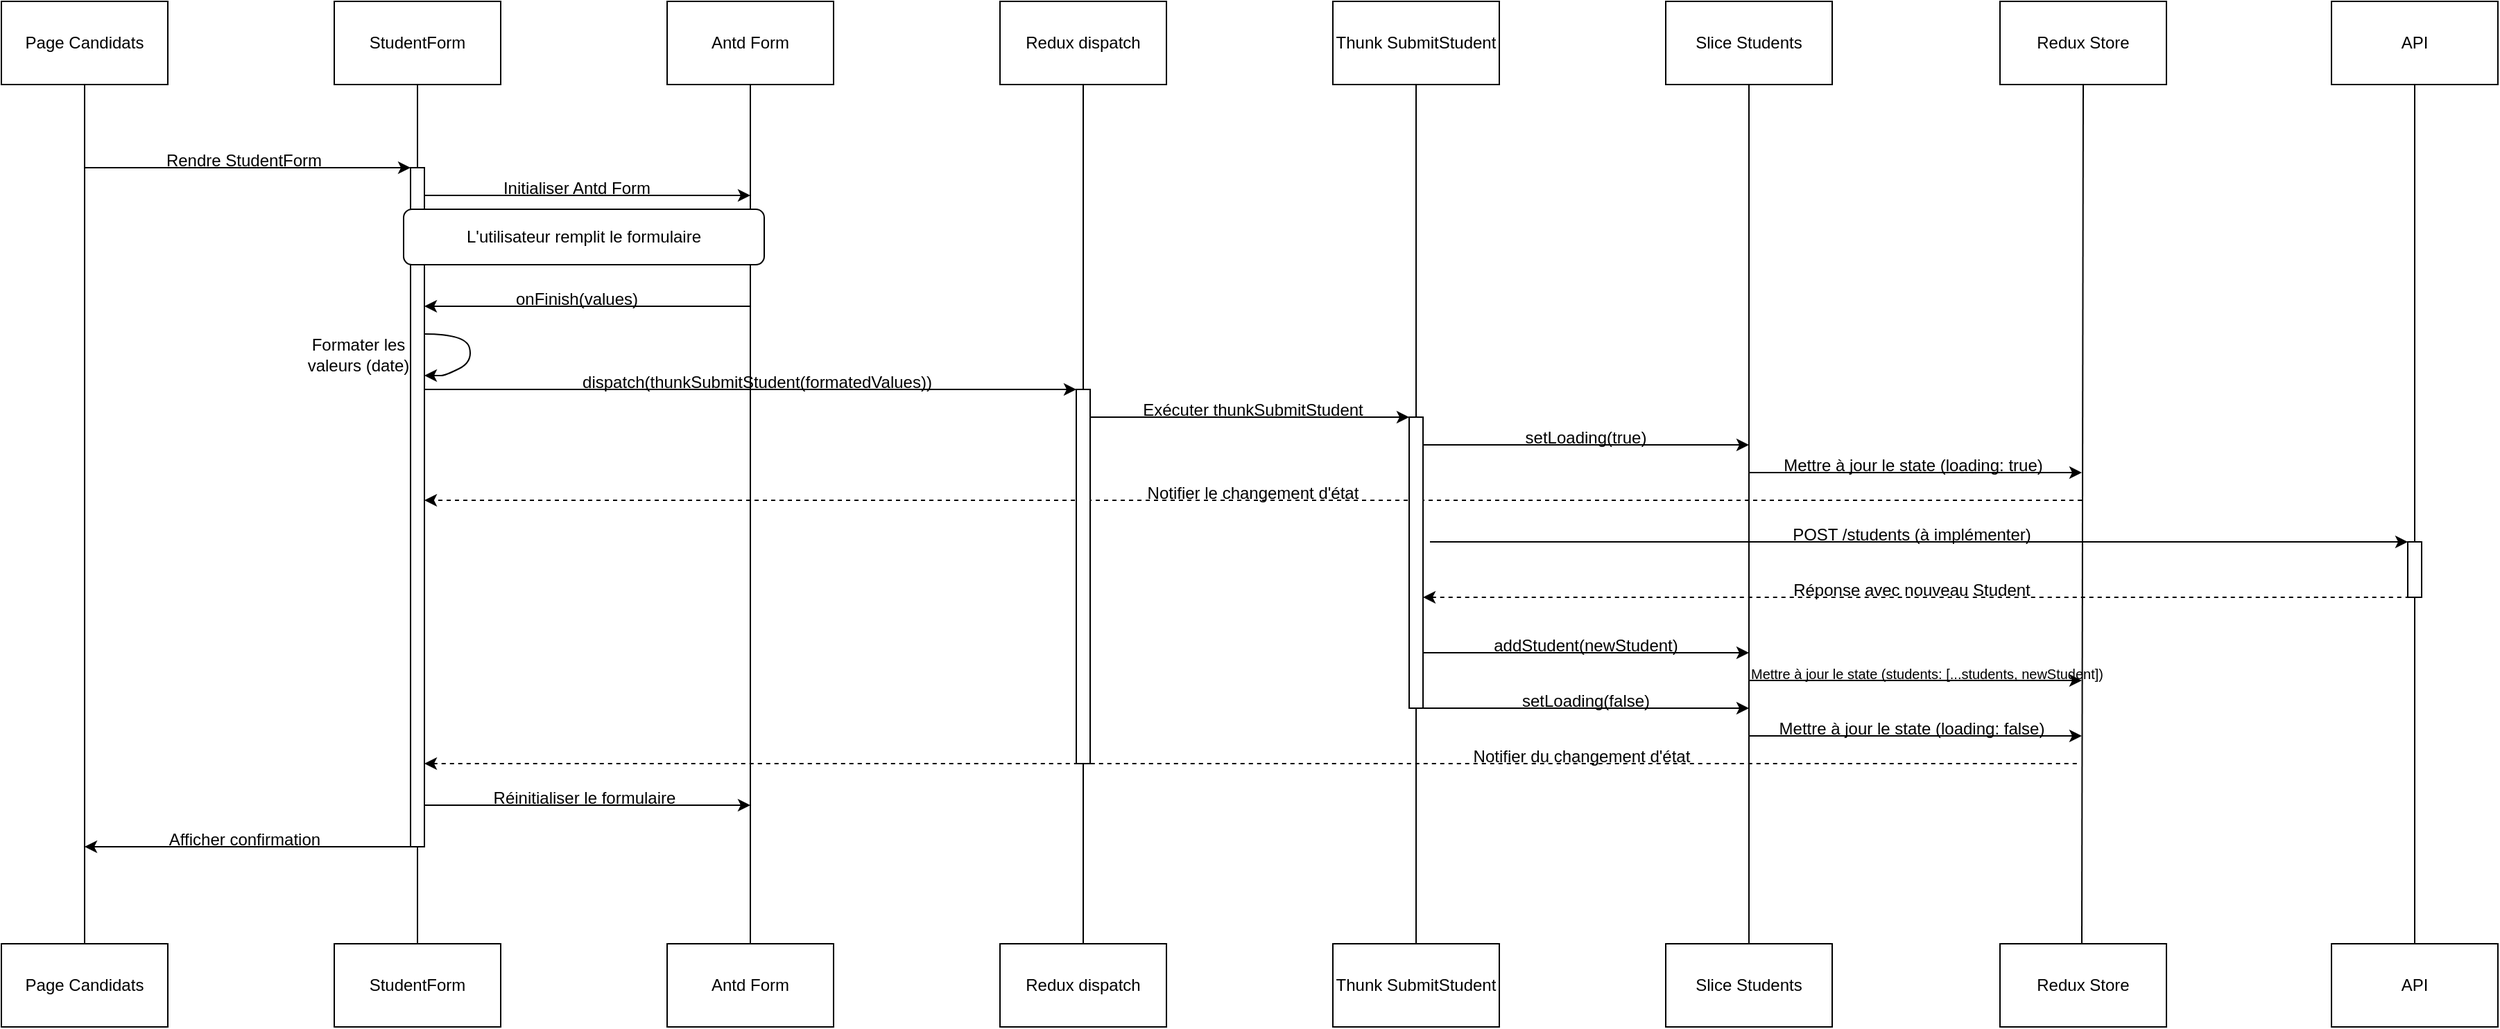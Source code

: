 <mxfile version="25.0.3">
  <diagram name="Page-1" id="QsumkzF6a3SeeSqav9p3">
    <mxGraphModel dx="1687" dy="868" grid="1" gridSize="10" guides="1" tooltips="1" connect="1" arrows="1" fold="1" page="1" pageScale="1" pageWidth="827" pageHeight="1169" math="0" shadow="0">
      <root>
        <mxCell id="0" />
        <mxCell id="1" parent="0" />
        <mxCell id="35pz6bdl6bLjicAnROQw-46" value="" style="endArrow=classic;html=1;rounded=0;" edge="1" parent="1" target="35pz6bdl6bLjicAnROQw-47">
          <mxGeometry width="50" height="50" relative="1" as="geometry">
            <mxPoint x="1070" y="430" as="sourcePoint" />
            <mxPoint x="1770" y="430" as="targetPoint" />
          </mxGeometry>
        </mxCell>
        <mxCell id="35pz6bdl6bLjicAnROQw-44" value="" style="endArrow=classic;html=1;rounded=0;dashed=1;" edge="1" parent="1" target="35pz6bdl6bLjicAnROQw-24">
          <mxGeometry width="50" height="50" relative="1" as="geometry">
            <mxPoint x="1540" y="400" as="sourcePoint" />
            <mxPoint x="1030" y="340" as="targetPoint" />
          </mxGeometry>
        </mxCell>
        <mxCell id="35pz6bdl6bLjicAnROQw-2" value="Page Candidats" style="rounded=0;whiteSpace=wrap;html=1;" vertex="1" parent="1">
          <mxGeometry x="40" y="40" width="120" height="60" as="geometry" />
        </mxCell>
        <mxCell id="35pz6bdl6bLjicAnROQw-3" value="" style="endArrow=none;html=1;rounded=0;entryX=0.5;entryY=1;entryDx=0;entryDy=0;" edge="1" parent="1" target="35pz6bdl6bLjicAnROQw-2">
          <mxGeometry width="50" height="50" relative="1" as="geometry">
            <mxPoint x="100" y="720" as="sourcePoint" />
            <mxPoint x="160" y="210" as="targetPoint" />
          </mxGeometry>
        </mxCell>
        <mxCell id="35pz6bdl6bLjicAnROQw-4" value="StudentForm" style="rounded=0;whiteSpace=wrap;html=1;" vertex="1" parent="1">
          <mxGeometry x="280" y="40" width="120" height="60" as="geometry" />
        </mxCell>
        <mxCell id="35pz6bdl6bLjicAnROQw-5" value="" style="endArrow=none;html=1;rounded=0;entryX=0.5;entryY=1;entryDx=0;entryDy=0;" edge="1" parent="1" target="35pz6bdl6bLjicAnROQw-4" source="35pz6bdl6bLjicAnROQw-24">
          <mxGeometry width="50" height="50" relative="1" as="geometry">
            <mxPoint x="340" y="550" as="sourcePoint" />
            <mxPoint x="400" y="210" as="targetPoint" />
          </mxGeometry>
        </mxCell>
        <mxCell id="35pz6bdl6bLjicAnROQw-7" value="Redux dispatch" style="rounded=0;whiteSpace=wrap;html=1;" vertex="1" parent="1">
          <mxGeometry x="760" y="40" width="120" height="60" as="geometry" />
        </mxCell>
        <mxCell id="35pz6bdl6bLjicAnROQw-8" value="" style="endArrow=none;html=1;rounded=0;entryX=0.5;entryY=1;entryDx=0;entryDy=0;" edge="1" parent="1" target="35pz6bdl6bLjicAnROQw-7" source="35pz6bdl6bLjicAnROQw-32">
          <mxGeometry width="50" height="50" relative="1" as="geometry">
            <mxPoint x="820" y="550" as="sourcePoint" />
            <mxPoint x="880" y="210" as="targetPoint" />
          </mxGeometry>
        </mxCell>
        <mxCell id="35pz6bdl6bLjicAnROQw-9" value="Thunk SubmitS&lt;span style=&quot;background-color: initial;&quot;&gt;tudent&lt;/span&gt;" style="rounded=0;whiteSpace=wrap;html=1;" vertex="1" parent="1">
          <mxGeometry x="1000" y="40" width="120" height="60" as="geometry" />
        </mxCell>
        <mxCell id="35pz6bdl6bLjicAnROQw-10" value="" style="endArrow=none;html=1;rounded=0;entryX=0.5;entryY=1;entryDx=0;entryDy=0;" edge="1" parent="1" target="35pz6bdl6bLjicAnROQw-9" source="35pz6bdl6bLjicAnROQw-37">
          <mxGeometry width="50" height="50" relative="1" as="geometry">
            <mxPoint x="1060" y="550" as="sourcePoint" />
            <mxPoint x="1120" y="210" as="targetPoint" />
          </mxGeometry>
        </mxCell>
        <mxCell id="35pz6bdl6bLjicAnROQw-11" value="Slice Students" style="rounded=0;whiteSpace=wrap;html=1;" vertex="1" parent="1">
          <mxGeometry x="1240" y="40" width="120" height="60" as="geometry" />
        </mxCell>
        <mxCell id="35pz6bdl6bLjicAnROQw-12" value="" style="endArrow=none;html=1;rounded=0;entryX=0.5;entryY=1;entryDx=0;entryDy=0;" edge="1" parent="1" target="35pz6bdl6bLjicAnROQw-11">
          <mxGeometry width="50" height="50" relative="1" as="geometry">
            <mxPoint x="1300" y="720" as="sourcePoint" />
            <mxPoint x="1360" y="210" as="targetPoint" />
          </mxGeometry>
        </mxCell>
        <mxCell id="35pz6bdl6bLjicAnROQw-13" value="Redux Store" style="rounded=0;whiteSpace=wrap;html=1;" vertex="1" parent="1">
          <mxGeometry x="1481" y="40" width="120" height="60" as="geometry" />
        </mxCell>
        <mxCell id="35pz6bdl6bLjicAnROQw-14" value="" style="endArrow=none;html=1;rounded=0;entryX=0.5;entryY=1;entryDx=0;entryDy=0;" edge="1" parent="1" target="35pz6bdl6bLjicAnROQw-13">
          <mxGeometry width="50" height="50" relative="1" as="geometry">
            <mxPoint x="1540" y="720" as="sourcePoint" />
            <mxPoint x="1601" y="210" as="targetPoint" />
          </mxGeometry>
        </mxCell>
        <mxCell id="35pz6bdl6bLjicAnROQw-16" value="Antd Form" style="rounded=0;whiteSpace=wrap;html=1;" vertex="1" parent="1">
          <mxGeometry x="520" y="40" width="120" height="60" as="geometry" />
        </mxCell>
        <mxCell id="35pz6bdl6bLjicAnROQw-17" value="" style="endArrow=none;html=1;rounded=0;entryX=0.5;entryY=1;entryDx=0;entryDy=0;" edge="1" parent="1" target="35pz6bdl6bLjicAnROQw-16">
          <mxGeometry width="50" height="50" relative="1" as="geometry">
            <mxPoint x="580" y="720" as="sourcePoint" />
            <mxPoint x="640" y="210" as="targetPoint" />
          </mxGeometry>
        </mxCell>
        <mxCell id="35pz6bdl6bLjicAnROQw-18" value="API" style="rounded=0;whiteSpace=wrap;html=1;" vertex="1" parent="1">
          <mxGeometry x="1720" y="40" width="120" height="60" as="geometry" />
        </mxCell>
        <mxCell id="35pz6bdl6bLjicAnROQw-19" value="" style="endArrow=none;html=1;rounded=0;entryX=0.5;entryY=1;entryDx=0;entryDy=0;" edge="1" parent="1" target="35pz6bdl6bLjicAnROQw-18">
          <mxGeometry width="50" height="50" relative="1" as="geometry">
            <mxPoint x="1780" y="720" as="sourcePoint" />
            <mxPoint x="1840" y="210" as="targetPoint" />
          </mxGeometry>
        </mxCell>
        <mxCell id="35pz6bdl6bLjicAnROQw-20" value="" style="endArrow=classic;html=1;rounded=0;" edge="1" parent="1" target="35pz6bdl6bLjicAnROQw-24">
          <mxGeometry width="50" height="50" relative="1" as="geometry">
            <mxPoint x="100" y="160" as="sourcePoint" />
            <mxPoint x="330" y="160" as="targetPoint" />
          </mxGeometry>
        </mxCell>
        <mxCell id="35pz6bdl6bLjicAnROQw-21" value="Rendre StudentForm" style="text;html=1;align=center;verticalAlign=middle;whiteSpace=wrap;rounded=0;" vertex="1" parent="1">
          <mxGeometry x="150" y="140" width="130" height="30" as="geometry" />
        </mxCell>
        <mxCell id="35pz6bdl6bLjicAnROQw-22" value="" style="endArrow=classic;html=1;rounded=0;" edge="1" parent="1">
          <mxGeometry width="50" height="50" relative="1" as="geometry">
            <mxPoint x="340" y="180" as="sourcePoint" />
            <mxPoint x="580" y="180" as="targetPoint" />
          </mxGeometry>
        </mxCell>
        <mxCell id="35pz6bdl6bLjicAnROQw-23" value="Initialiser Antd Form" style="text;html=1;align=center;verticalAlign=middle;whiteSpace=wrap;rounded=0;" vertex="1" parent="1">
          <mxGeometry x="390" y="160" width="130" height="30" as="geometry" />
        </mxCell>
        <mxCell id="35pz6bdl6bLjicAnROQw-25" value="" style="endArrow=none;html=1;rounded=0;entryX=0.5;entryY=1;entryDx=0;entryDy=0;" edge="1" parent="1" target="35pz6bdl6bLjicAnROQw-24">
          <mxGeometry width="50" height="50" relative="1" as="geometry">
            <mxPoint x="340" y="720" as="sourcePoint" />
            <mxPoint x="340" y="100" as="targetPoint" />
          </mxGeometry>
        </mxCell>
        <mxCell id="35pz6bdl6bLjicAnROQw-24" value="" style="html=1;points=[[0,0,0,0,5],[0,1,0,0,-5],[1,0,0,0,5],[1,1,0,0,-5]];perimeter=orthogonalPerimeter;outlineConnect=0;targetShapes=umlLifeline;portConstraint=eastwest;newEdgeStyle={&quot;curved&quot;:0,&quot;rounded&quot;:0};" vertex="1" parent="1">
          <mxGeometry x="335" y="160" width="10" height="490" as="geometry" />
        </mxCell>
        <mxCell id="35pz6bdl6bLjicAnROQw-26" value="L&#39;utilisateur remplit le formulaire" style="rounded=1;whiteSpace=wrap;html=1;" vertex="1" parent="1">
          <mxGeometry x="330" y="190" width="260" height="40" as="geometry" />
        </mxCell>
        <mxCell id="35pz6bdl6bLjicAnROQw-27" value="" style="endArrow=classic;html=1;rounded=0;" edge="1" parent="1" target="35pz6bdl6bLjicAnROQw-24">
          <mxGeometry width="50" height="50" relative="1" as="geometry">
            <mxPoint x="580" y="260" as="sourcePoint" />
            <mxPoint x="400" y="340" as="targetPoint" />
          </mxGeometry>
        </mxCell>
        <mxCell id="35pz6bdl6bLjicAnROQw-28" value="onFinish(values)" style="text;html=1;align=center;verticalAlign=middle;whiteSpace=wrap;rounded=0;" vertex="1" parent="1">
          <mxGeometry x="390" y="240" width="130" height="30" as="geometry" />
        </mxCell>
        <mxCell id="35pz6bdl6bLjicAnROQw-29" value="Formater les valeurs (date)" style="text;html=1;align=center;verticalAlign=middle;whiteSpace=wrap;rounded=0;" vertex="1" parent="1">
          <mxGeometry x="250" y="280" width="95" height="30" as="geometry" />
        </mxCell>
        <mxCell id="35pz6bdl6bLjicAnROQw-30" value="" style="curved=1;endArrow=classic;html=1;rounded=0;" edge="1" parent="1">
          <mxGeometry width="50" height="50" relative="1" as="geometry">
            <mxPoint x="345" y="280" as="sourcePoint" />
            <mxPoint x="345" y="310" as="targetPoint" />
            <Array as="points">
              <mxPoint x="375" y="280" />
              <mxPoint x="380" y="300" />
              <mxPoint x="360" y="310" />
              <mxPoint x="354" y="310" />
            </Array>
          </mxGeometry>
        </mxCell>
        <mxCell id="35pz6bdl6bLjicAnROQw-31" value="" style="endArrow=classic;html=1;rounded=0;" edge="1" parent="1" target="35pz6bdl6bLjicAnROQw-32">
          <mxGeometry width="50" height="50" relative="1" as="geometry">
            <mxPoint x="345" y="320" as="sourcePoint" />
            <mxPoint x="810" y="320" as="targetPoint" />
          </mxGeometry>
        </mxCell>
        <mxCell id="35pz6bdl6bLjicAnROQw-33" value="" style="endArrow=none;html=1;rounded=0;entryX=0.5;entryY=1;entryDx=0;entryDy=0;" edge="1" parent="1" target="35pz6bdl6bLjicAnROQw-32">
          <mxGeometry width="50" height="50" relative="1" as="geometry">
            <mxPoint x="820" y="720" as="sourcePoint" />
            <mxPoint x="820" y="100" as="targetPoint" />
          </mxGeometry>
        </mxCell>
        <mxCell id="35pz6bdl6bLjicAnROQw-32" value="" style="html=1;points=[[0,0,0,0,5],[0,1,0,0,-5],[1,0,0,0,5],[1,1,0,0,-5]];perimeter=orthogonalPerimeter;outlineConnect=0;targetShapes=umlLifeline;portConstraint=eastwest;newEdgeStyle={&quot;curved&quot;:0,&quot;rounded&quot;:0};" vertex="1" parent="1">
          <mxGeometry x="815" y="320" width="10" height="270" as="geometry" />
        </mxCell>
        <mxCell id="35pz6bdl6bLjicAnROQw-34" value="dispatch(thunkSubmitStudent(formatedValues))" style="text;html=1;align=center;verticalAlign=middle;whiteSpace=wrap;rounded=0;" vertex="1" parent="1">
          <mxGeometry x="520" y="300" width="130" height="30" as="geometry" />
        </mxCell>
        <mxCell id="35pz6bdl6bLjicAnROQw-35" value="" style="endArrow=classic;html=1;rounded=0;" edge="1" parent="1" target="35pz6bdl6bLjicAnROQw-37">
          <mxGeometry width="50" height="50" relative="1" as="geometry">
            <mxPoint x="825" y="340" as="sourcePoint" />
            <mxPoint x="1050" y="340" as="targetPoint" />
          </mxGeometry>
        </mxCell>
        <mxCell id="35pz6bdl6bLjicAnROQw-36" value="Exécuter thunkSubmitStudent" style="text;html=1;align=center;verticalAlign=middle;whiteSpace=wrap;rounded=0;" vertex="1" parent="1">
          <mxGeometry x="860" y="320" width="165" height="30" as="geometry" />
        </mxCell>
        <mxCell id="35pz6bdl6bLjicAnROQw-38" value="" style="endArrow=none;html=1;rounded=0;entryX=0.5;entryY=1;entryDx=0;entryDy=0;" edge="1" parent="1" target="35pz6bdl6bLjicAnROQw-37">
          <mxGeometry width="50" height="50" relative="1" as="geometry">
            <mxPoint x="1060" y="720" as="sourcePoint" />
            <mxPoint x="1060" y="100" as="targetPoint" />
          </mxGeometry>
        </mxCell>
        <mxCell id="35pz6bdl6bLjicAnROQw-37" value="" style="html=1;points=[[0,0,0,0,5],[0,1,0,0,-5],[1,0,0,0,5],[1,1,0,0,-5]];perimeter=orthogonalPerimeter;outlineConnect=0;targetShapes=umlLifeline;portConstraint=eastwest;newEdgeStyle={&quot;curved&quot;:0,&quot;rounded&quot;:0};" vertex="1" parent="1">
          <mxGeometry x="1055" y="340" width="10" height="210" as="geometry" />
        </mxCell>
        <mxCell id="35pz6bdl6bLjicAnROQw-40" value="" style="endArrow=classic;html=1;rounded=0;" edge="1" parent="1">
          <mxGeometry width="50" height="50" relative="1" as="geometry">
            <mxPoint x="1065" y="360" as="sourcePoint" />
            <mxPoint x="1300" y="360" as="targetPoint" />
          </mxGeometry>
        </mxCell>
        <mxCell id="35pz6bdl6bLjicAnROQw-41" value="setLoading(true)" style="text;html=1;align=center;verticalAlign=middle;whiteSpace=wrap;rounded=0;" vertex="1" parent="1">
          <mxGeometry x="1100" y="340" width="165" height="30" as="geometry" />
        </mxCell>
        <mxCell id="35pz6bdl6bLjicAnROQw-42" value="" style="endArrow=classic;html=1;rounded=0;" edge="1" parent="1">
          <mxGeometry width="50" height="50" relative="1" as="geometry">
            <mxPoint x="1300" y="380" as="sourcePoint" />
            <mxPoint x="1540" y="380" as="targetPoint" />
          </mxGeometry>
        </mxCell>
        <mxCell id="35pz6bdl6bLjicAnROQw-43" value="Mettre à jour le state (loading: true)" style="text;html=1;align=center;verticalAlign=middle;whiteSpace=wrap;rounded=0;" vertex="1" parent="1">
          <mxGeometry x="1311.25" y="360" width="215" height="30" as="geometry" />
        </mxCell>
        <mxCell id="35pz6bdl6bLjicAnROQw-45" value="Notifier le changement d&#39;état" style="text;html=1;align=center;verticalAlign=middle;whiteSpace=wrap;rounded=0;" vertex="1" parent="1">
          <mxGeometry x="860" y="380" width="165" height="30" as="geometry" />
        </mxCell>
        <mxCell id="35pz6bdl6bLjicAnROQw-47" value="" style="html=1;points=[[0,0,0,0,5],[0,1,0,0,-5],[1,0,0,0,5],[1,1,0,0,-5]];perimeter=orthogonalPerimeter;outlineConnect=0;targetShapes=umlLifeline;portConstraint=eastwest;newEdgeStyle={&quot;curved&quot;:0,&quot;rounded&quot;:0};" vertex="1" parent="1">
          <mxGeometry x="1775" y="430" width="10" height="40" as="geometry" />
        </mxCell>
        <mxCell id="35pz6bdl6bLjicAnROQw-48" value="POST /students (à implémenter)" style="text;html=1;align=center;verticalAlign=middle;whiteSpace=wrap;rounded=0;" vertex="1" parent="1">
          <mxGeometry x="1311.25" y="410" width="212.5" height="30" as="geometry" />
        </mxCell>
        <mxCell id="35pz6bdl6bLjicAnROQw-50" value="" style="endArrow=none;html=1;rounded=0;dashed=1;endFill=0;startArrow=classic;startFill=1;" edge="1" parent="1" source="35pz6bdl6bLjicAnROQw-37">
          <mxGeometry width="50" height="50" relative="1" as="geometry">
            <mxPoint x="1070" y="470" as="sourcePoint" />
            <mxPoint x="1777" y="470" as="targetPoint" />
          </mxGeometry>
        </mxCell>
        <mxCell id="35pz6bdl6bLjicAnROQw-51" value="Réponse avec nouveau Student" style="text;html=1;align=center;verticalAlign=middle;whiteSpace=wrap;rounded=0;" vertex="1" parent="1">
          <mxGeometry x="1311.25" y="450" width="212.5" height="30" as="geometry" />
        </mxCell>
        <mxCell id="35pz6bdl6bLjicAnROQw-52" value="" style="endArrow=classic;html=1;rounded=0;" edge="1" parent="1">
          <mxGeometry width="50" height="50" relative="1" as="geometry">
            <mxPoint x="1065" y="510" as="sourcePoint" />
            <mxPoint x="1300" y="510" as="targetPoint" />
          </mxGeometry>
        </mxCell>
        <mxCell id="35pz6bdl6bLjicAnROQw-53" value="addStudent(newStudent)" style="text;html=1;align=center;verticalAlign=middle;whiteSpace=wrap;rounded=0;" vertex="1" parent="1">
          <mxGeometry x="1100" y="490" width="165" height="30" as="geometry" />
        </mxCell>
        <mxCell id="35pz6bdl6bLjicAnROQw-55" value="" style="endArrow=classic;html=1;rounded=0;" edge="1" parent="1">
          <mxGeometry width="50" height="50" relative="1" as="geometry">
            <mxPoint x="1300" y="530" as="sourcePoint" />
            <mxPoint x="1540" y="530" as="targetPoint" />
          </mxGeometry>
        </mxCell>
        <mxCell id="35pz6bdl6bLjicAnROQw-56" value="&lt;font style=&quot;font-size: 10px;&quot;&gt;Mettre à jour le state (students: [...students, newStudent])&lt;/font&gt;" style="text;html=1;align=center;verticalAlign=middle;whiteSpace=wrap;rounded=0;" vertex="1" parent="1">
          <mxGeometry x="1256" y="510" width="345" height="30" as="geometry" />
        </mxCell>
        <mxCell id="35pz6bdl6bLjicAnROQw-60" value="" style="endArrow=classic;html=1;rounded=0;" edge="1" parent="1">
          <mxGeometry width="50" height="50" relative="1" as="geometry">
            <mxPoint x="1065" y="550" as="sourcePoint" />
            <mxPoint x="1300" y="550" as="targetPoint" />
          </mxGeometry>
        </mxCell>
        <mxCell id="35pz6bdl6bLjicAnROQw-61" value="setLoading(false)" style="text;html=1;align=center;verticalAlign=middle;whiteSpace=wrap;rounded=0;" vertex="1" parent="1">
          <mxGeometry x="1100" y="530" width="165" height="30" as="geometry" />
        </mxCell>
        <mxCell id="35pz6bdl6bLjicAnROQw-62" value="" style="endArrow=classic;html=1;rounded=0;" edge="1" parent="1">
          <mxGeometry width="50" height="50" relative="1" as="geometry">
            <mxPoint x="1300" y="570" as="sourcePoint" />
            <mxPoint x="1540" y="570" as="targetPoint" />
          </mxGeometry>
        </mxCell>
        <mxCell id="35pz6bdl6bLjicAnROQw-63" value="Mettre à jour le state (loading: false)" style="text;html=1;align=center;verticalAlign=middle;whiteSpace=wrap;rounded=0;" vertex="1" parent="1">
          <mxGeometry x="1310" y="550" width="215" height="30" as="geometry" />
        </mxCell>
        <mxCell id="35pz6bdl6bLjicAnROQw-65" value="" style="endArrow=none;html=1;rounded=0;dashed=1;endFill=0;startArrow=classic;startFill=1;" edge="1" parent="1" source="35pz6bdl6bLjicAnROQw-24">
          <mxGeometry width="50" height="50" relative="1" as="geometry">
            <mxPoint x="380" y="590" as="sourcePoint" />
            <mxPoint x="1539" y="590" as="targetPoint" />
          </mxGeometry>
        </mxCell>
        <mxCell id="35pz6bdl6bLjicAnROQw-66" value="Notifier du changement d&#39;état" style="text;html=1;align=center;verticalAlign=middle;whiteSpace=wrap;rounded=0;" vertex="1" parent="1">
          <mxGeometry x="1073.25" y="570" width="212.5" height="30" as="geometry" />
        </mxCell>
        <mxCell id="35pz6bdl6bLjicAnROQw-67" value="" style="endArrow=classic;html=1;rounded=0;" edge="1" parent="1">
          <mxGeometry width="50" height="50" relative="1" as="geometry">
            <mxPoint x="345" y="620" as="sourcePoint" />
            <mxPoint x="580" y="620" as="targetPoint" />
          </mxGeometry>
        </mxCell>
        <mxCell id="35pz6bdl6bLjicAnROQw-68" value="Réinitialiser le formulaire" style="text;html=1;align=center;verticalAlign=middle;whiteSpace=wrap;rounded=0;" vertex="1" parent="1">
          <mxGeometry x="382.5" y="600" width="155" height="30" as="geometry" />
        </mxCell>
        <mxCell id="35pz6bdl6bLjicAnROQw-69" value="" style="endArrow=classic;html=1;rounded=0;" edge="1" parent="1" source="35pz6bdl6bLjicAnROQw-24">
          <mxGeometry width="50" height="50" relative="1" as="geometry">
            <mxPoint x="330" y="650" as="sourcePoint" />
            <mxPoint x="100" y="650" as="targetPoint" />
          </mxGeometry>
        </mxCell>
        <mxCell id="35pz6bdl6bLjicAnROQw-70" value="Afficher confirmation" style="text;html=1;align=center;verticalAlign=middle;whiteSpace=wrap;rounded=0;" vertex="1" parent="1">
          <mxGeometry x="137.5" y="630" width="155" height="30" as="geometry" />
        </mxCell>
        <mxCell id="35pz6bdl6bLjicAnROQw-71" value="Page Candidats" style="rounded=0;whiteSpace=wrap;html=1;" vertex="1" parent="1">
          <mxGeometry x="40" y="720" width="120" height="60" as="geometry" />
        </mxCell>
        <mxCell id="35pz6bdl6bLjicAnROQw-72" value="StudentForm" style="rounded=0;whiteSpace=wrap;html=1;" vertex="1" parent="1">
          <mxGeometry x="280" y="720" width="120" height="60" as="geometry" />
        </mxCell>
        <mxCell id="35pz6bdl6bLjicAnROQw-73" value="Antd Form" style="rounded=0;whiteSpace=wrap;html=1;" vertex="1" parent="1">
          <mxGeometry x="520" y="720" width="120" height="60" as="geometry" />
        </mxCell>
        <mxCell id="35pz6bdl6bLjicAnROQw-74" value="Redux dispatch" style="rounded=0;whiteSpace=wrap;html=1;" vertex="1" parent="1">
          <mxGeometry x="760" y="720" width="120" height="60" as="geometry" />
        </mxCell>
        <mxCell id="35pz6bdl6bLjicAnROQw-75" value="Thunk SubmitS&lt;span style=&quot;background-color: initial;&quot;&gt;tudent&lt;/span&gt;" style="rounded=0;whiteSpace=wrap;html=1;" vertex="1" parent="1">
          <mxGeometry x="1000" y="720" width="120" height="60" as="geometry" />
        </mxCell>
        <mxCell id="35pz6bdl6bLjicAnROQw-76" value="Slice Students" style="rounded=0;whiteSpace=wrap;html=1;" vertex="1" parent="1">
          <mxGeometry x="1240" y="720" width="120" height="60" as="geometry" />
        </mxCell>
        <mxCell id="35pz6bdl6bLjicAnROQw-77" value="Redux Store" style="rounded=0;whiteSpace=wrap;html=1;" vertex="1" parent="1">
          <mxGeometry x="1481" y="720" width="120" height="60" as="geometry" />
        </mxCell>
        <mxCell id="35pz6bdl6bLjicAnROQw-78" value="API" style="rounded=0;whiteSpace=wrap;html=1;" vertex="1" parent="1">
          <mxGeometry x="1720" y="720" width="120" height="60" as="geometry" />
        </mxCell>
      </root>
    </mxGraphModel>
  </diagram>
</mxfile>

